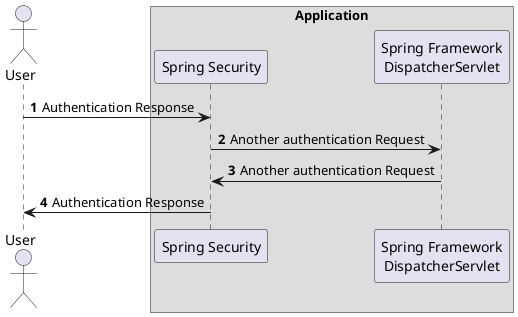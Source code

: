 @startuml
'https://plantuml.com/sequence-deagram

autonumber

actor User

box Application
    participant "Spring Security" as security
    participant "Spring Framework\nDispatcherServlet"
end box

User -> security: Authentication Response
security -> "Spring Framework\nDispatcherServlet": Another authentication Request
security<- "Spring Framework\nDispatcherServlet": Another authentication Request
User <- security: Authentication Response

@enduml
